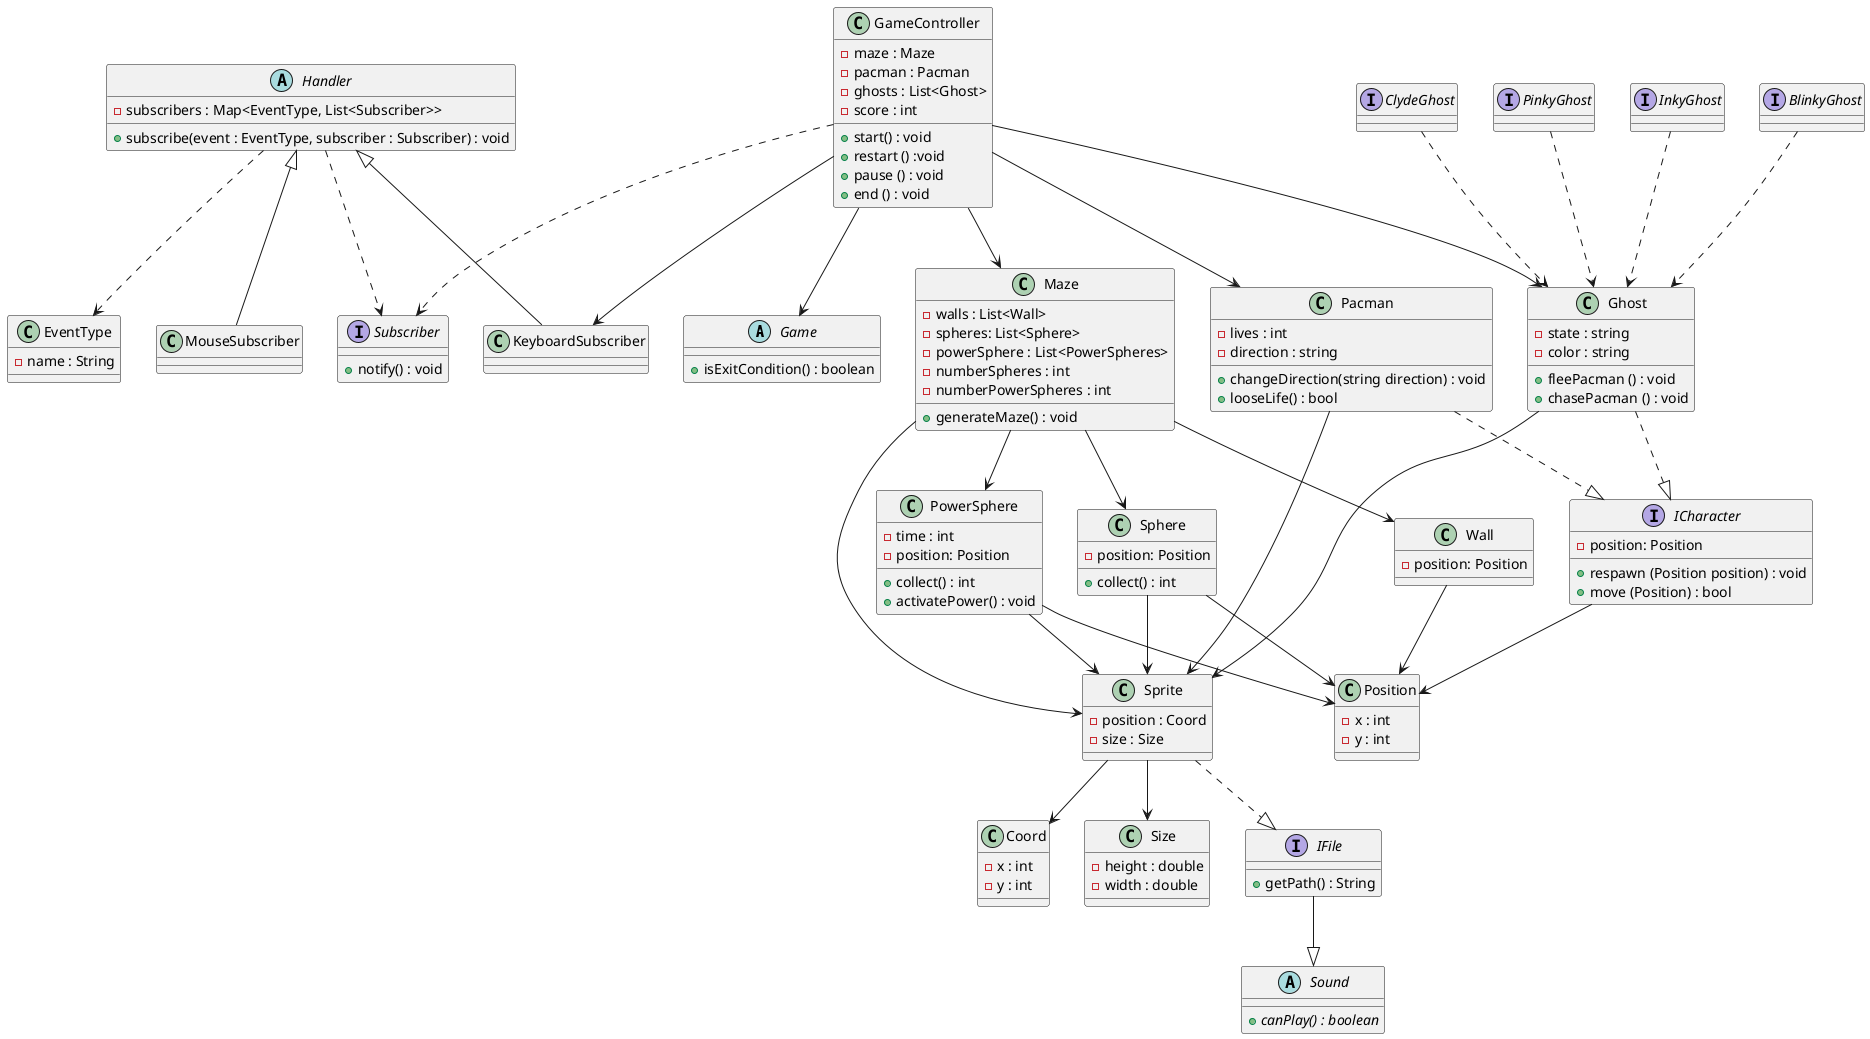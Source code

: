 @startuml
abstract class Game {
    + isExitCondition() : boolean
}

class Coord {
    - x : int
    - y : int
}

class Size {
    - height : double
    - width : double
}

interface IFile {
    + getPath() : String
}

class Sprite {
    - position : Coord
    - size : Size
}
abstract class Sound {
    {abstract} + canPlay() : boolean
}

IFile --|> Sound
Sprite --> Coord
Sprite --> Size
Sprite ..|> IFile






interface Subscriber {
    + notify() : void
}

class EventType {
    - name : String
}

abstract class Handler {
    - subscribers : Map<EventType, List<Subscriber>>
    + subscribe(event : EventType, subscriber : Subscriber) : void
}

Handler ..> EventType
Handler ..> Subscriber
Handler <|-- MouseSubscriber
Handler <|-- KeyboardSubscriber


class Position
{
 - x : int
 - y : int
}
class Wall{
 - position: Position
}
class PowerSphere
{
 - time : int
 - position: Position
 + collect() : int
 + activatePower() : void

}

class Sphere
{
 - position: Position
 + collect() : int
}

class Ghost
{
 -state : string
 -color : string
 + fleePacman () : void
 + chasePacman () : void
}

interface ClydeGhost{}
interface PinkyGhost{}
interface InkyGhost{}
interface BlinkyGhost{}

interface ICharacter
{
 - position: Position
 + respawn (Position position) : void
 + move (Position) : bool
}
class Pacman 
{
 - lives : int
 - direction : string
 + changeDirection(string direction) : void
 + looseLife() : bool
}

class Maze
{
 - walls : List<Wall>
 - spheres: List<Sphere>
 - powerSphere : List<PowerSpheres>
 - numberSpheres : int 
 - numberPowerSpheres : int 
 + generateMaze() : void
}

class GameController
{
 -maze : Maze
 - pacman : Pacman
 -ghosts : List<Ghost>
 -score : int
 + start() : void
 + restart () :void
 + pause () : void
 + end () : void
}

PowerSphere --> Position
Sphere --> Position
Wall --> Position
ICharacter --> Position

Maze --> Wall
Maze --> Sphere
Maze --> PowerSphere

Pacman ..|> ICharacter
Ghost ..|> ICharacter

ClydeGhost ..> Ghost
InkyGhost ..> Ghost
PinkyGhost ..> Ghost
BlinkyGhost ..> Ghost


GameController --> Maze
GameController --> Pacman
GameController --> Ghost

GameController --> Game
Pacman --> Sprite
Ghost --> Sprite
Maze --> Sprite
Sphere --> Sprite
PowerSphere --> Sprite


GameController --> KeyboardSubscriber
GameController ..> Subscriber
@enduml